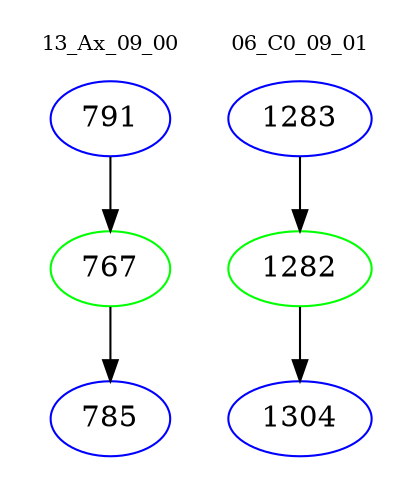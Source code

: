 digraph{
subgraph cluster_0 {
color = white
label = "13_Ax_09_00";
fontsize=10;
T0_791 [label="791", color="blue"]
T0_791 -> T0_767 [color="black"]
T0_767 [label="767", color="green"]
T0_767 -> T0_785 [color="black"]
T0_785 [label="785", color="blue"]
}
subgraph cluster_1 {
color = white
label = "06_C0_09_01";
fontsize=10;
T1_1283 [label="1283", color="blue"]
T1_1283 -> T1_1282 [color="black"]
T1_1282 [label="1282", color="green"]
T1_1282 -> T1_1304 [color="black"]
T1_1304 [label="1304", color="blue"]
}
}
